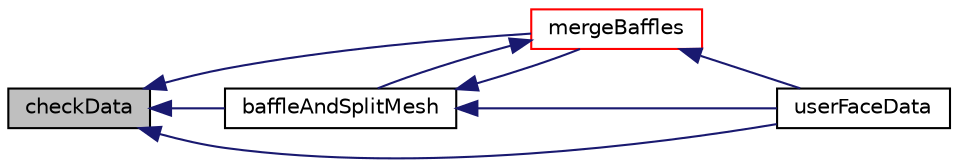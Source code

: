 digraph "checkData"
{
  bgcolor="transparent";
  edge [fontname="Helvetica",fontsize="10",labelfontname="Helvetica",labelfontsize="10"];
  node [fontname="Helvetica",fontsize="10",shape=record];
  rankdir="LR";
  Node16201 [label="checkData",height=0.2,width=0.4,color="black", fillcolor="grey75", style="filled", fontcolor="black"];
  Node16201 -> Node16202 [dir="back",color="midnightblue",fontsize="10",style="solid",fontname="Helvetica"];
  Node16202 [label="baffleAndSplitMesh",height=0.2,width=0.4,color="black",URL="$a25857.html#acb8d36155594ec3a96e6b94925c85881",tooltip="Split off unreachable areas of mesh. "];
  Node16202 -> Node16203 [dir="back",color="midnightblue",fontsize="10",style="solid",fontname="Helvetica"];
  Node16203 [label="mergeBaffles",height=0.2,width=0.4,color="red",URL="$a25857.html#aa959f1ef1377d3a4eaac5ff099280e50",tooltip="Merge baffles. Gets pairs of faces. "];
  Node16203 -> Node16202 [dir="back",color="midnightblue",fontsize="10",style="solid",fontname="Helvetica"];
  Node16203 -> Node16206 [dir="back",color="midnightblue",fontsize="10",style="solid",fontname="Helvetica"];
  Node16206 [label="userFaceData",height=0.2,width=0.4,color="black",URL="$a25857.html#a2cb6efa4184bedfbed60b069881c26a3"];
  Node16202 -> Node16206 [dir="back",color="midnightblue",fontsize="10",style="solid",fontname="Helvetica"];
  Node16201 -> Node16203 [dir="back",color="midnightblue",fontsize="10",style="solid",fontname="Helvetica"];
  Node16201 -> Node16206 [dir="back",color="midnightblue",fontsize="10",style="solid",fontname="Helvetica"];
}
